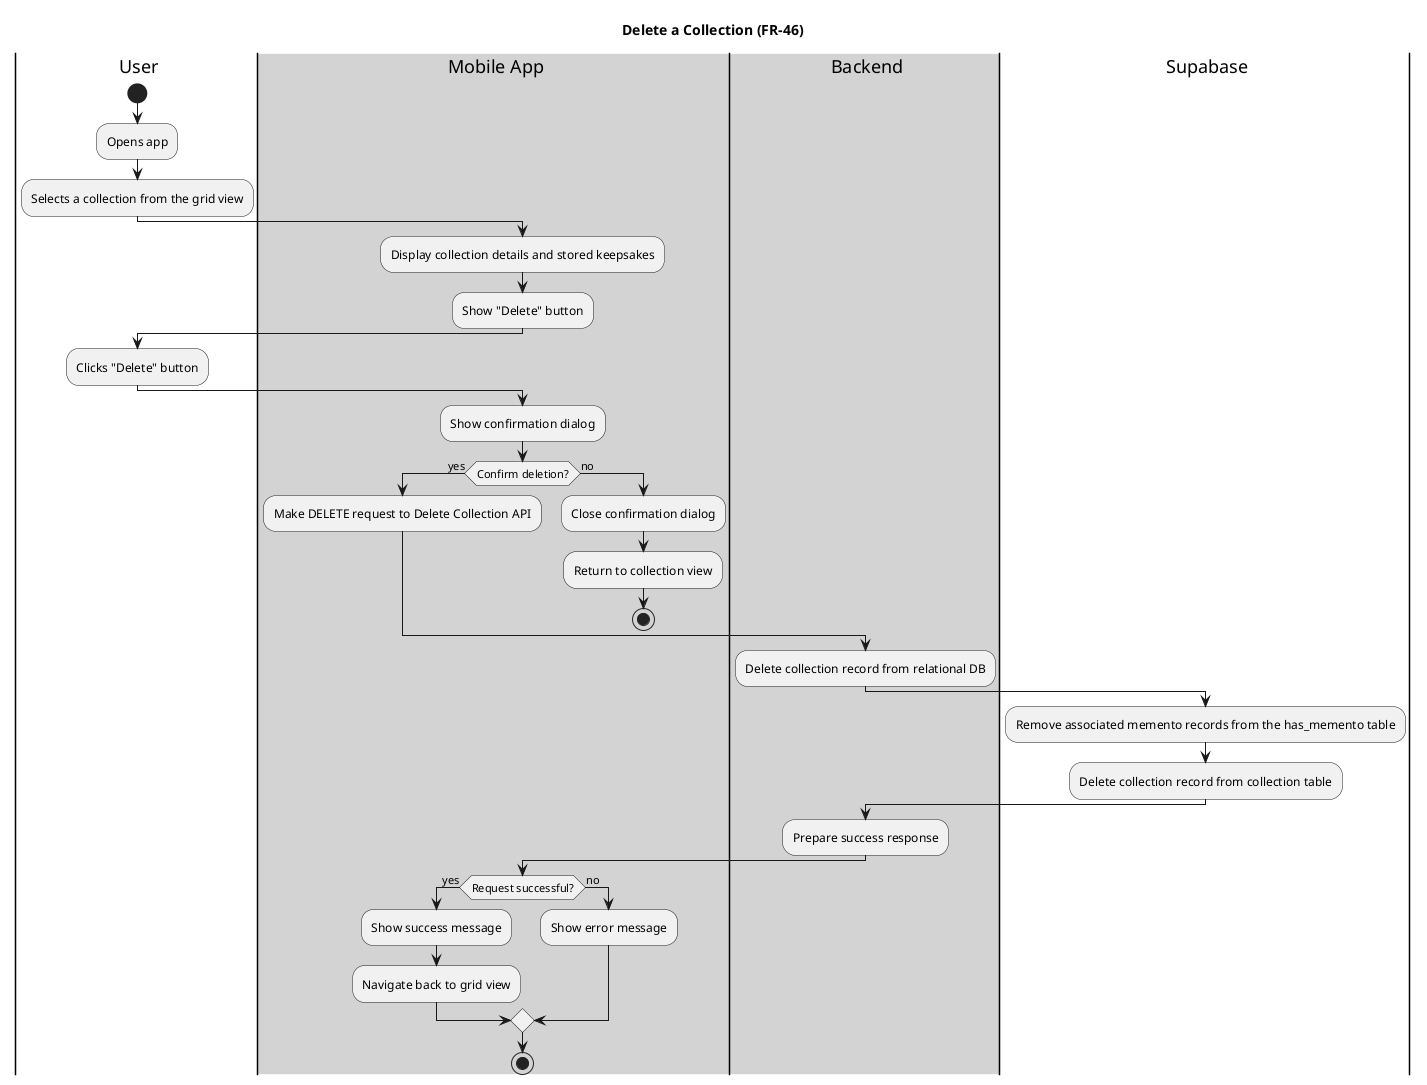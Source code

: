 @startuml
title Delete a Collection (FR-46)

|user| User
|#lightgray|mobile| Mobile App
|#lightgray|backend| Backend
|db| Supabase

|user|
start
:Opens app;
:Selects a collection from the grid view;

|mobile|
:Display collection details and stored keepsakes;
:Show "Delete" button;

|user|
:Clicks "Delete" button;

|mobile|
:Show confirmation dialog;
if (Confirm deletion?) is (yes) then
  :Make DELETE request to Delete Collection API;
else (no)
  :Close confirmation dialog;
  :Return to collection view;
  stop
endif

|backend|
:Delete collection record from relational DB;
|db|
:Remove associated memento records from the has_memento table;
:Delete collection record from collection table;

|backend|
:Prepare success response;

|mobile|
if (Request successful?) is (yes) then
  :Show success message;
  :Navigate back to grid view;
else (no)
  :Show error message;
endif

stop
@enduml
